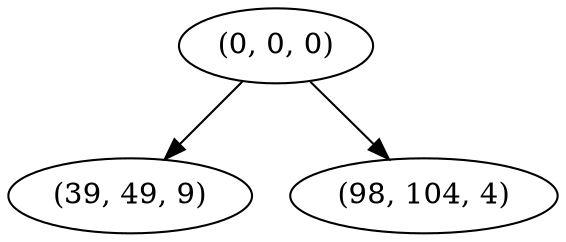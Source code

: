 digraph tree {
    "(0, 0, 0)";
    "(39, 49, 9)";
    "(98, 104, 4)";
    "(0, 0, 0)" -> "(39, 49, 9)";
    "(0, 0, 0)" -> "(98, 104, 4)";
}
